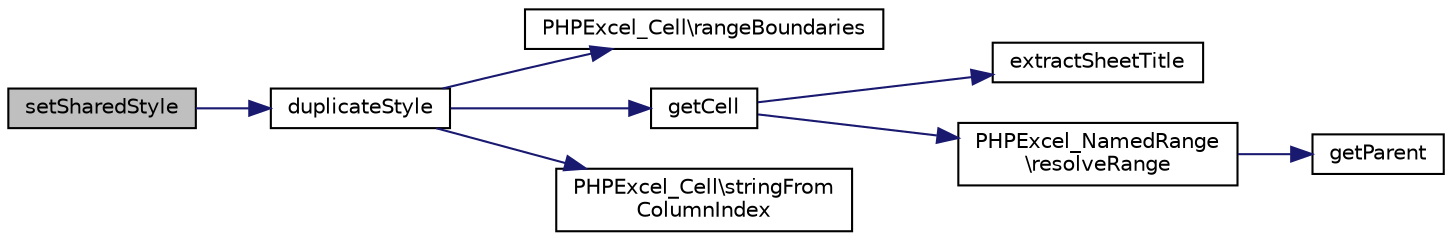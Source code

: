 digraph "setSharedStyle"
{
  edge [fontname="Helvetica",fontsize="10",labelfontname="Helvetica",labelfontsize="10"];
  node [fontname="Helvetica",fontsize="10",shape=record];
  rankdir="LR";
  Node660 [label="setSharedStyle",height=0.2,width=0.4,color="black", fillcolor="grey75", style="filled", fontcolor="black"];
  Node660 -> Node661 [color="midnightblue",fontsize="10",style="solid",fontname="Helvetica"];
  Node661 [label="duplicateStyle",height=0.2,width=0.4,color="black", fillcolor="white", style="filled",URL="$class_p_h_p_excel___worksheet.html#a0227f62ef3a94a0e158f82631713852e"];
  Node661 -> Node662 [color="midnightblue",fontsize="10",style="solid",fontname="Helvetica"];
  Node662 [label="PHPExcel_Cell\\rangeBoundaries",height=0.2,width=0.4,color="black", fillcolor="white", style="filled",URL="$class_p_h_p_excel___cell.html#a9cca2af2bc9046417b3a0a51cf804ef9"];
  Node661 -> Node663 [color="midnightblue",fontsize="10",style="solid",fontname="Helvetica"];
  Node663 [label="getCell",height=0.2,width=0.4,color="black", fillcolor="white", style="filled",URL="$class_p_h_p_excel___worksheet.html#a5e123e9c143c05385794d280bbd5dd0c"];
  Node663 -> Node664 [color="midnightblue",fontsize="10",style="solid",fontname="Helvetica"];
  Node664 [label="extractSheetTitle",height=0.2,width=0.4,color="black", fillcolor="white", style="filled",URL="$class_p_h_p_excel___worksheet.html#af647112824779ee4dd97cb9ff63926bd"];
  Node663 -> Node665 [color="midnightblue",fontsize="10",style="solid",fontname="Helvetica"];
  Node665 [label="PHPExcel_NamedRange\l\\resolveRange",height=0.2,width=0.4,color="black", fillcolor="white", style="filled",URL="$class_p_h_p_excel___named_range.html#abcf033bf855d17978f0ae3f631da7180"];
  Node665 -> Node666 [color="midnightblue",fontsize="10",style="solid",fontname="Helvetica"];
  Node666 [label="getParent",height=0.2,width=0.4,color="black", fillcolor="white", style="filled",URL="$class_p_h_p_excel___worksheet.html#a95ecaee3537b1ad29b04ef383a57bbae"];
  Node661 -> Node667 [color="midnightblue",fontsize="10",style="solid",fontname="Helvetica"];
  Node667 [label="PHPExcel_Cell\\stringFrom\lColumnIndex",height=0.2,width=0.4,color="black", fillcolor="white", style="filled",URL="$class_p_h_p_excel___cell.html#ab5501b4cf2f8cd0af389ad4096fb9387"];
}
